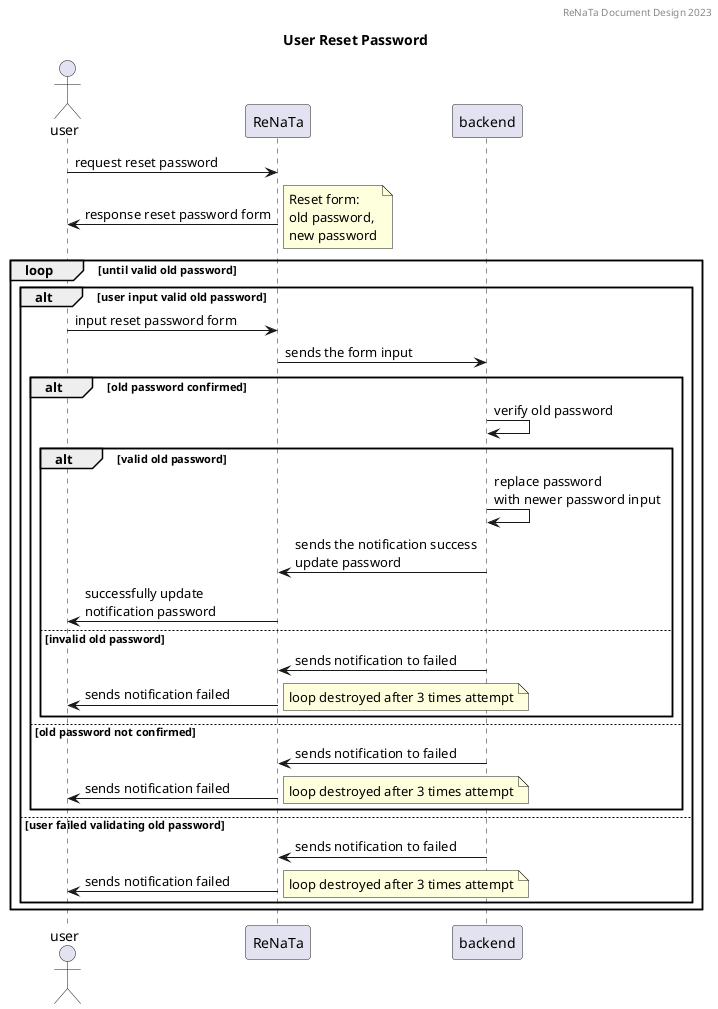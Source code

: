 @startuml

header ReNaTa Document Design 2023
title User Reset Password

actor user
participant ReNaTa
participant backend

user->ReNaTa: request reset password 

user<-ReNaTa: response reset password form 

note right: Reset form: \nold password, \nnew password

loop until valid old password
    alt user input valid old password
        user->ReNaTa: input reset password form
        backend<-ReNaTa: sends the form input
        alt old password confirmed
            backend->backend: verify old password 
            alt valid old password
                backend->backend: replace password\nwith newer password input
                backend->ReNaTa: sends the notification success \nupdate password 
                user<-ReNaTa: successfully update \nnotification password
            else invalid old password
                note right: Error handling: return 400 Bad Request status code
                backend->ReNaTa: sends notification to failed
                user<-ReNaTa: sends notification failed
                note right: loop destroyed after 3 times attempt
            end
        else old password not confirmed
            note right: Error handling:\n return 400 Bad Request status code
            backend->ReNaTa: sends notification to failed
            user<-ReNaTa: sends notification failed
            note right: loop destroyed after 3 times attempt
        end
    else user failed validating old password 
        note right: Error handling:\n return 400 Bad Request status code
        backend->ReNaTa: sends notification to failed
        user<-ReNaTa: sends notification failed
        note right: loop destroyed after 3 times attempt
    end
end

@enduml
